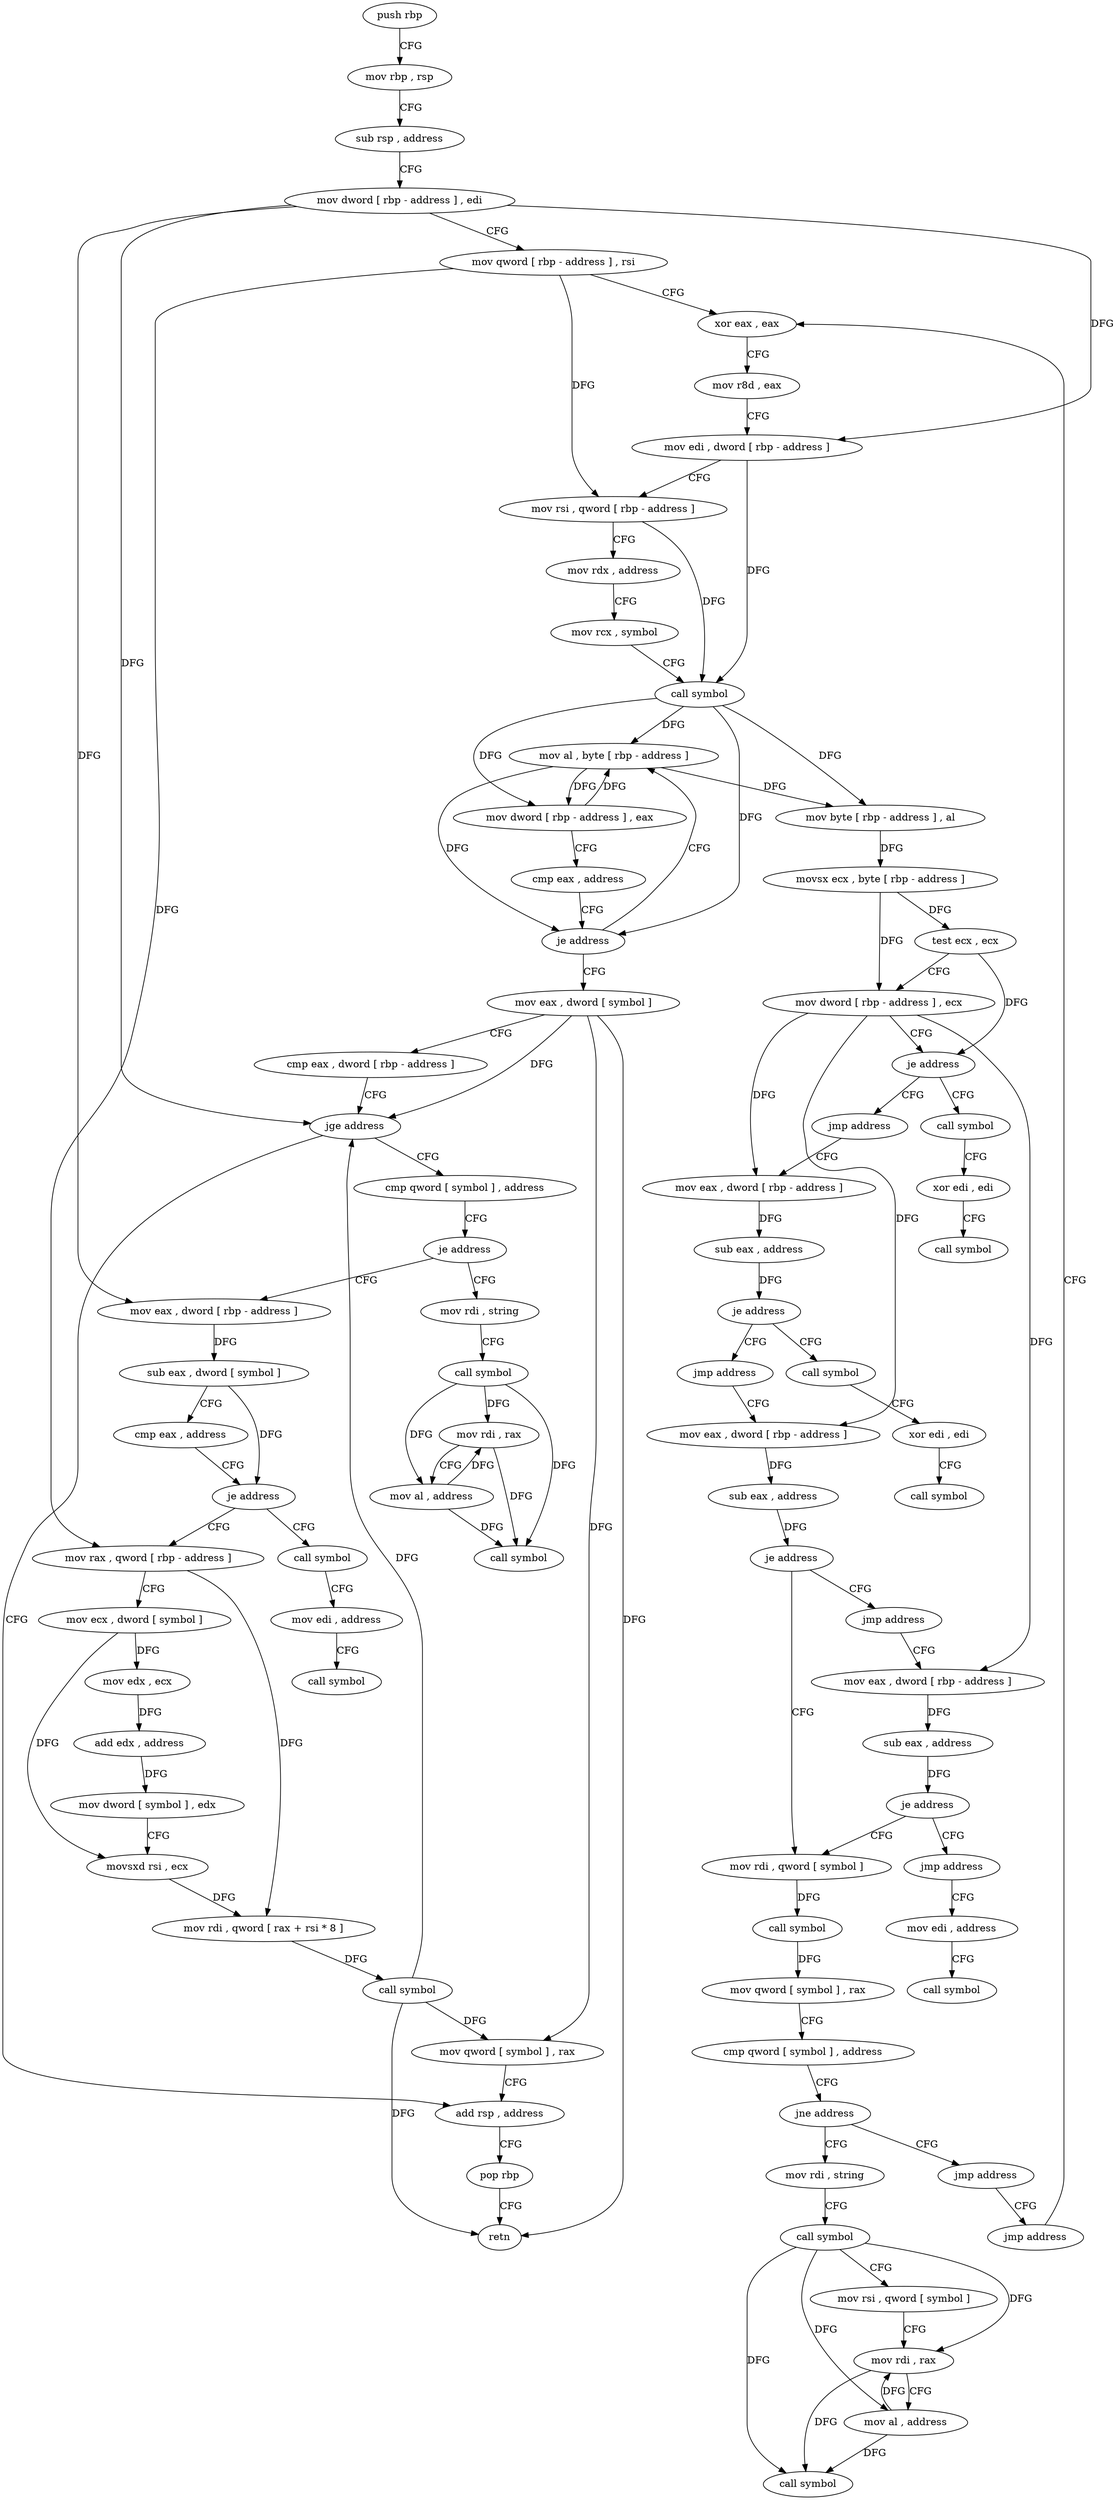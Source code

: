 digraph "func" {
"4217376" [label = "push rbp" ]
"4217377" [label = "mov rbp , rsp" ]
"4217380" [label = "sub rsp , address" ]
"4217384" [label = "mov dword [ rbp - address ] , edi" ]
"4217387" [label = "mov qword [ rbp - address ] , rsi" ]
"4217391" [label = "xor eax , eax" ]
"4217630" [label = "mov eax , dword [ symbol ]" ]
"4217637" [label = "cmp eax , dword [ rbp - address ]" ]
"4217640" [label = "jge address" ]
"4217763" [label = "add rsp , address" ]
"4217646" [label = "cmp qword [ symbol ] , address" ]
"4217440" [label = "mov al , byte [ rbp - address ]" ]
"4217443" [label = "mov byte [ rbp - address ] , al" ]
"4217446" [label = "movsx ecx , byte [ rbp - address ]" ]
"4217450" [label = "test ecx , ecx" ]
"4217452" [label = "mov dword [ rbp - address ] , ecx" ]
"4217455" [label = "je address" ]
"4217517" [label = "call symbol" ]
"4217461" [label = "jmp address" ]
"4217767" [label = "pop rbp" ]
"4217768" [label = "retn" ]
"4217655" [label = "je address" ]
"4217686" [label = "mov eax , dword [ rbp - address ]" ]
"4217661" [label = "mov rdi , string" ]
"4217522" [label = "xor edi , edi" ]
"4217524" [label = "call symbol" ]
"4217466" [label = "mov eax , dword [ rbp - address ]" ]
"4217689" [label = "sub eax , dword [ symbol ]" ]
"4217696" [label = "cmp eax , address" ]
"4217699" [label = "je address" ]
"4217720" [label = "mov rax , qword [ rbp - address ]" ]
"4217705" [label = "call symbol" ]
"4217671" [label = "call symbol" ]
"4217676" [label = "mov rdi , rax" ]
"4217679" [label = "mov al , address" ]
"4217681" [label = "call symbol" ]
"4217469" [label = "sub eax , address" ]
"4217472" [label = "je address" ]
"4217529" [label = "call symbol" ]
"4217478" [label = "jmp address" ]
"4217724" [label = "mov ecx , dword [ symbol ]" ]
"4217731" [label = "mov edx , ecx" ]
"4217733" [label = "add edx , address" ]
"4217736" [label = "mov dword [ symbol ] , edx" ]
"4217743" [label = "movsxd rsi , ecx" ]
"4217746" [label = "mov rdi , qword [ rax + rsi * 8 ]" ]
"4217750" [label = "call symbol" ]
"4217755" [label = "mov qword [ symbol ] , rax" ]
"4217710" [label = "mov edi , address" ]
"4217715" [label = "call symbol" ]
"4217534" [label = "xor edi , edi" ]
"4217536" [label = "call symbol" ]
"4217483" [label = "mov eax , dword [ rbp - address ]" ]
"4217486" [label = "sub eax , address" ]
"4217489" [label = "je address" ]
"4217541" [label = "mov rdi , qword [ symbol ]" ]
"4217495" [label = "jmp address" ]
"4217549" [label = "call symbol" ]
"4217554" [label = "mov qword [ symbol ] , rax" ]
"4217562" [label = "cmp qword [ symbol ] , address" ]
"4217571" [label = "jne address" ]
"4217610" [label = "jmp address" ]
"4217577" [label = "mov rdi , string" ]
"4217500" [label = "mov eax , dword [ rbp - address ]" ]
"4217625" [label = "jmp address" ]
"4217587" [label = "call symbol" ]
"4217592" [label = "mov rsi , qword [ symbol ]" ]
"4217600" [label = "mov rdi , rax" ]
"4217603" [label = "mov al , address" ]
"4217605" [label = "call symbol" ]
"4217503" [label = "sub eax , address" ]
"4217506" [label = "je address" ]
"4217512" [label = "jmp address" ]
"4217615" [label = "mov edi , address" ]
"4217393" [label = "mov r8d , eax" ]
"4217396" [label = "mov edi , dword [ rbp - address ]" ]
"4217399" [label = "mov rsi , qword [ rbp - address ]" ]
"4217403" [label = "mov rdx , address" ]
"4217413" [label = "mov rcx , symbol" ]
"4217423" [label = "call symbol" ]
"4217428" [label = "mov dword [ rbp - address ] , eax" ]
"4217431" [label = "cmp eax , address" ]
"4217434" [label = "je address" ]
"4217620" [label = "call symbol" ]
"4217376" -> "4217377" [ label = "CFG" ]
"4217377" -> "4217380" [ label = "CFG" ]
"4217380" -> "4217384" [ label = "CFG" ]
"4217384" -> "4217387" [ label = "CFG" ]
"4217384" -> "4217396" [ label = "DFG" ]
"4217384" -> "4217640" [ label = "DFG" ]
"4217384" -> "4217686" [ label = "DFG" ]
"4217387" -> "4217391" [ label = "CFG" ]
"4217387" -> "4217399" [ label = "DFG" ]
"4217387" -> "4217720" [ label = "DFG" ]
"4217391" -> "4217393" [ label = "CFG" ]
"4217630" -> "4217637" [ label = "CFG" ]
"4217630" -> "4217640" [ label = "DFG" ]
"4217630" -> "4217768" [ label = "DFG" ]
"4217630" -> "4217755" [ label = "DFG" ]
"4217637" -> "4217640" [ label = "CFG" ]
"4217640" -> "4217763" [ label = "CFG" ]
"4217640" -> "4217646" [ label = "CFG" ]
"4217763" -> "4217767" [ label = "CFG" ]
"4217646" -> "4217655" [ label = "CFG" ]
"4217440" -> "4217443" [ label = "DFG" ]
"4217440" -> "4217428" [ label = "DFG" ]
"4217440" -> "4217434" [ label = "DFG" ]
"4217443" -> "4217446" [ label = "DFG" ]
"4217446" -> "4217450" [ label = "DFG" ]
"4217446" -> "4217452" [ label = "DFG" ]
"4217450" -> "4217452" [ label = "CFG" ]
"4217450" -> "4217455" [ label = "DFG" ]
"4217452" -> "4217455" [ label = "CFG" ]
"4217452" -> "4217466" [ label = "DFG" ]
"4217452" -> "4217483" [ label = "DFG" ]
"4217452" -> "4217500" [ label = "DFG" ]
"4217455" -> "4217517" [ label = "CFG" ]
"4217455" -> "4217461" [ label = "CFG" ]
"4217517" -> "4217522" [ label = "CFG" ]
"4217461" -> "4217466" [ label = "CFG" ]
"4217767" -> "4217768" [ label = "CFG" ]
"4217655" -> "4217686" [ label = "CFG" ]
"4217655" -> "4217661" [ label = "CFG" ]
"4217686" -> "4217689" [ label = "DFG" ]
"4217661" -> "4217671" [ label = "CFG" ]
"4217522" -> "4217524" [ label = "CFG" ]
"4217466" -> "4217469" [ label = "DFG" ]
"4217689" -> "4217696" [ label = "CFG" ]
"4217689" -> "4217699" [ label = "DFG" ]
"4217696" -> "4217699" [ label = "CFG" ]
"4217699" -> "4217720" [ label = "CFG" ]
"4217699" -> "4217705" [ label = "CFG" ]
"4217720" -> "4217724" [ label = "CFG" ]
"4217720" -> "4217746" [ label = "DFG" ]
"4217705" -> "4217710" [ label = "CFG" ]
"4217671" -> "4217676" [ label = "DFG" ]
"4217671" -> "4217679" [ label = "DFG" ]
"4217671" -> "4217681" [ label = "DFG" ]
"4217676" -> "4217679" [ label = "CFG" ]
"4217676" -> "4217681" [ label = "DFG" ]
"4217679" -> "4217681" [ label = "DFG" ]
"4217679" -> "4217676" [ label = "DFG" ]
"4217469" -> "4217472" [ label = "DFG" ]
"4217472" -> "4217529" [ label = "CFG" ]
"4217472" -> "4217478" [ label = "CFG" ]
"4217529" -> "4217534" [ label = "CFG" ]
"4217478" -> "4217483" [ label = "CFG" ]
"4217724" -> "4217731" [ label = "DFG" ]
"4217724" -> "4217743" [ label = "DFG" ]
"4217731" -> "4217733" [ label = "DFG" ]
"4217733" -> "4217736" [ label = "DFG" ]
"4217736" -> "4217743" [ label = "CFG" ]
"4217743" -> "4217746" [ label = "DFG" ]
"4217746" -> "4217750" [ label = "DFG" ]
"4217750" -> "4217755" [ label = "DFG" ]
"4217750" -> "4217640" [ label = "DFG" ]
"4217750" -> "4217768" [ label = "DFG" ]
"4217755" -> "4217763" [ label = "CFG" ]
"4217710" -> "4217715" [ label = "CFG" ]
"4217534" -> "4217536" [ label = "CFG" ]
"4217483" -> "4217486" [ label = "DFG" ]
"4217486" -> "4217489" [ label = "DFG" ]
"4217489" -> "4217541" [ label = "CFG" ]
"4217489" -> "4217495" [ label = "CFG" ]
"4217541" -> "4217549" [ label = "DFG" ]
"4217495" -> "4217500" [ label = "CFG" ]
"4217549" -> "4217554" [ label = "DFG" ]
"4217554" -> "4217562" [ label = "CFG" ]
"4217562" -> "4217571" [ label = "CFG" ]
"4217571" -> "4217610" [ label = "CFG" ]
"4217571" -> "4217577" [ label = "CFG" ]
"4217610" -> "4217625" [ label = "CFG" ]
"4217577" -> "4217587" [ label = "CFG" ]
"4217500" -> "4217503" [ label = "DFG" ]
"4217625" -> "4217391" [ label = "CFG" ]
"4217587" -> "4217592" [ label = "CFG" ]
"4217587" -> "4217600" [ label = "DFG" ]
"4217587" -> "4217603" [ label = "DFG" ]
"4217587" -> "4217605" [ label = "DFG" ]
"4217592" -> "4217600" [ label = "CFG" ]
"4217600" -> "4217603" [ label = "CFG" ]
"4217600" -> "4217605" [ label = "DFG" ]
"4217603" -> "4217605" [ label = "DFG" ]
"4217603" -> "4217600" [ label = "DFG" ]
"4217503" -> "4217506" [ label = "DFG" ]
"4217506" -> "4217541" [ label = "CFG" ]
"4217506" -> "4217512" [ label = "CFG" ]
"4217512" -> "4217615" [ label = "CFG" ]
"4217615" -> "4217620" [ label = "CFG" ]
"4217393" -> "4217396" [ label = "CFG" ]
"4217396" -> "4217399" [ label = "CFG" ]
"4217396" -> "4217423" [ label = "DFG" ]
"4217399" -> "4217403" [ label = "CFG" ]
"4217399" -> "4217423" [ label = "DFG" ]
"4217403" -> "4217413" [ label = "CFG" ]
"4217413" -> "4217423" [ label = "CFG" ]
"4217423" -> "4217428" [ label = "DFG" ]
"4217423" -> "4217434" [ label = "DFG" ]
"4217423" -> "4217440" [ label = "DFG" ]
"4217423" -> "4217443" [ label = "DFG" ]
"4217428" -> "4217431" [ label = "CFG" ]
"4217428" -> "4217440" [ label = "DFG" ]
"4217431" -> "4217434" [ label = "CFG" ]
"4217434" -> "4217630" [ label = "CFG" ]
"4217434" -> "4217440" [ label = "CFG" ]
}
